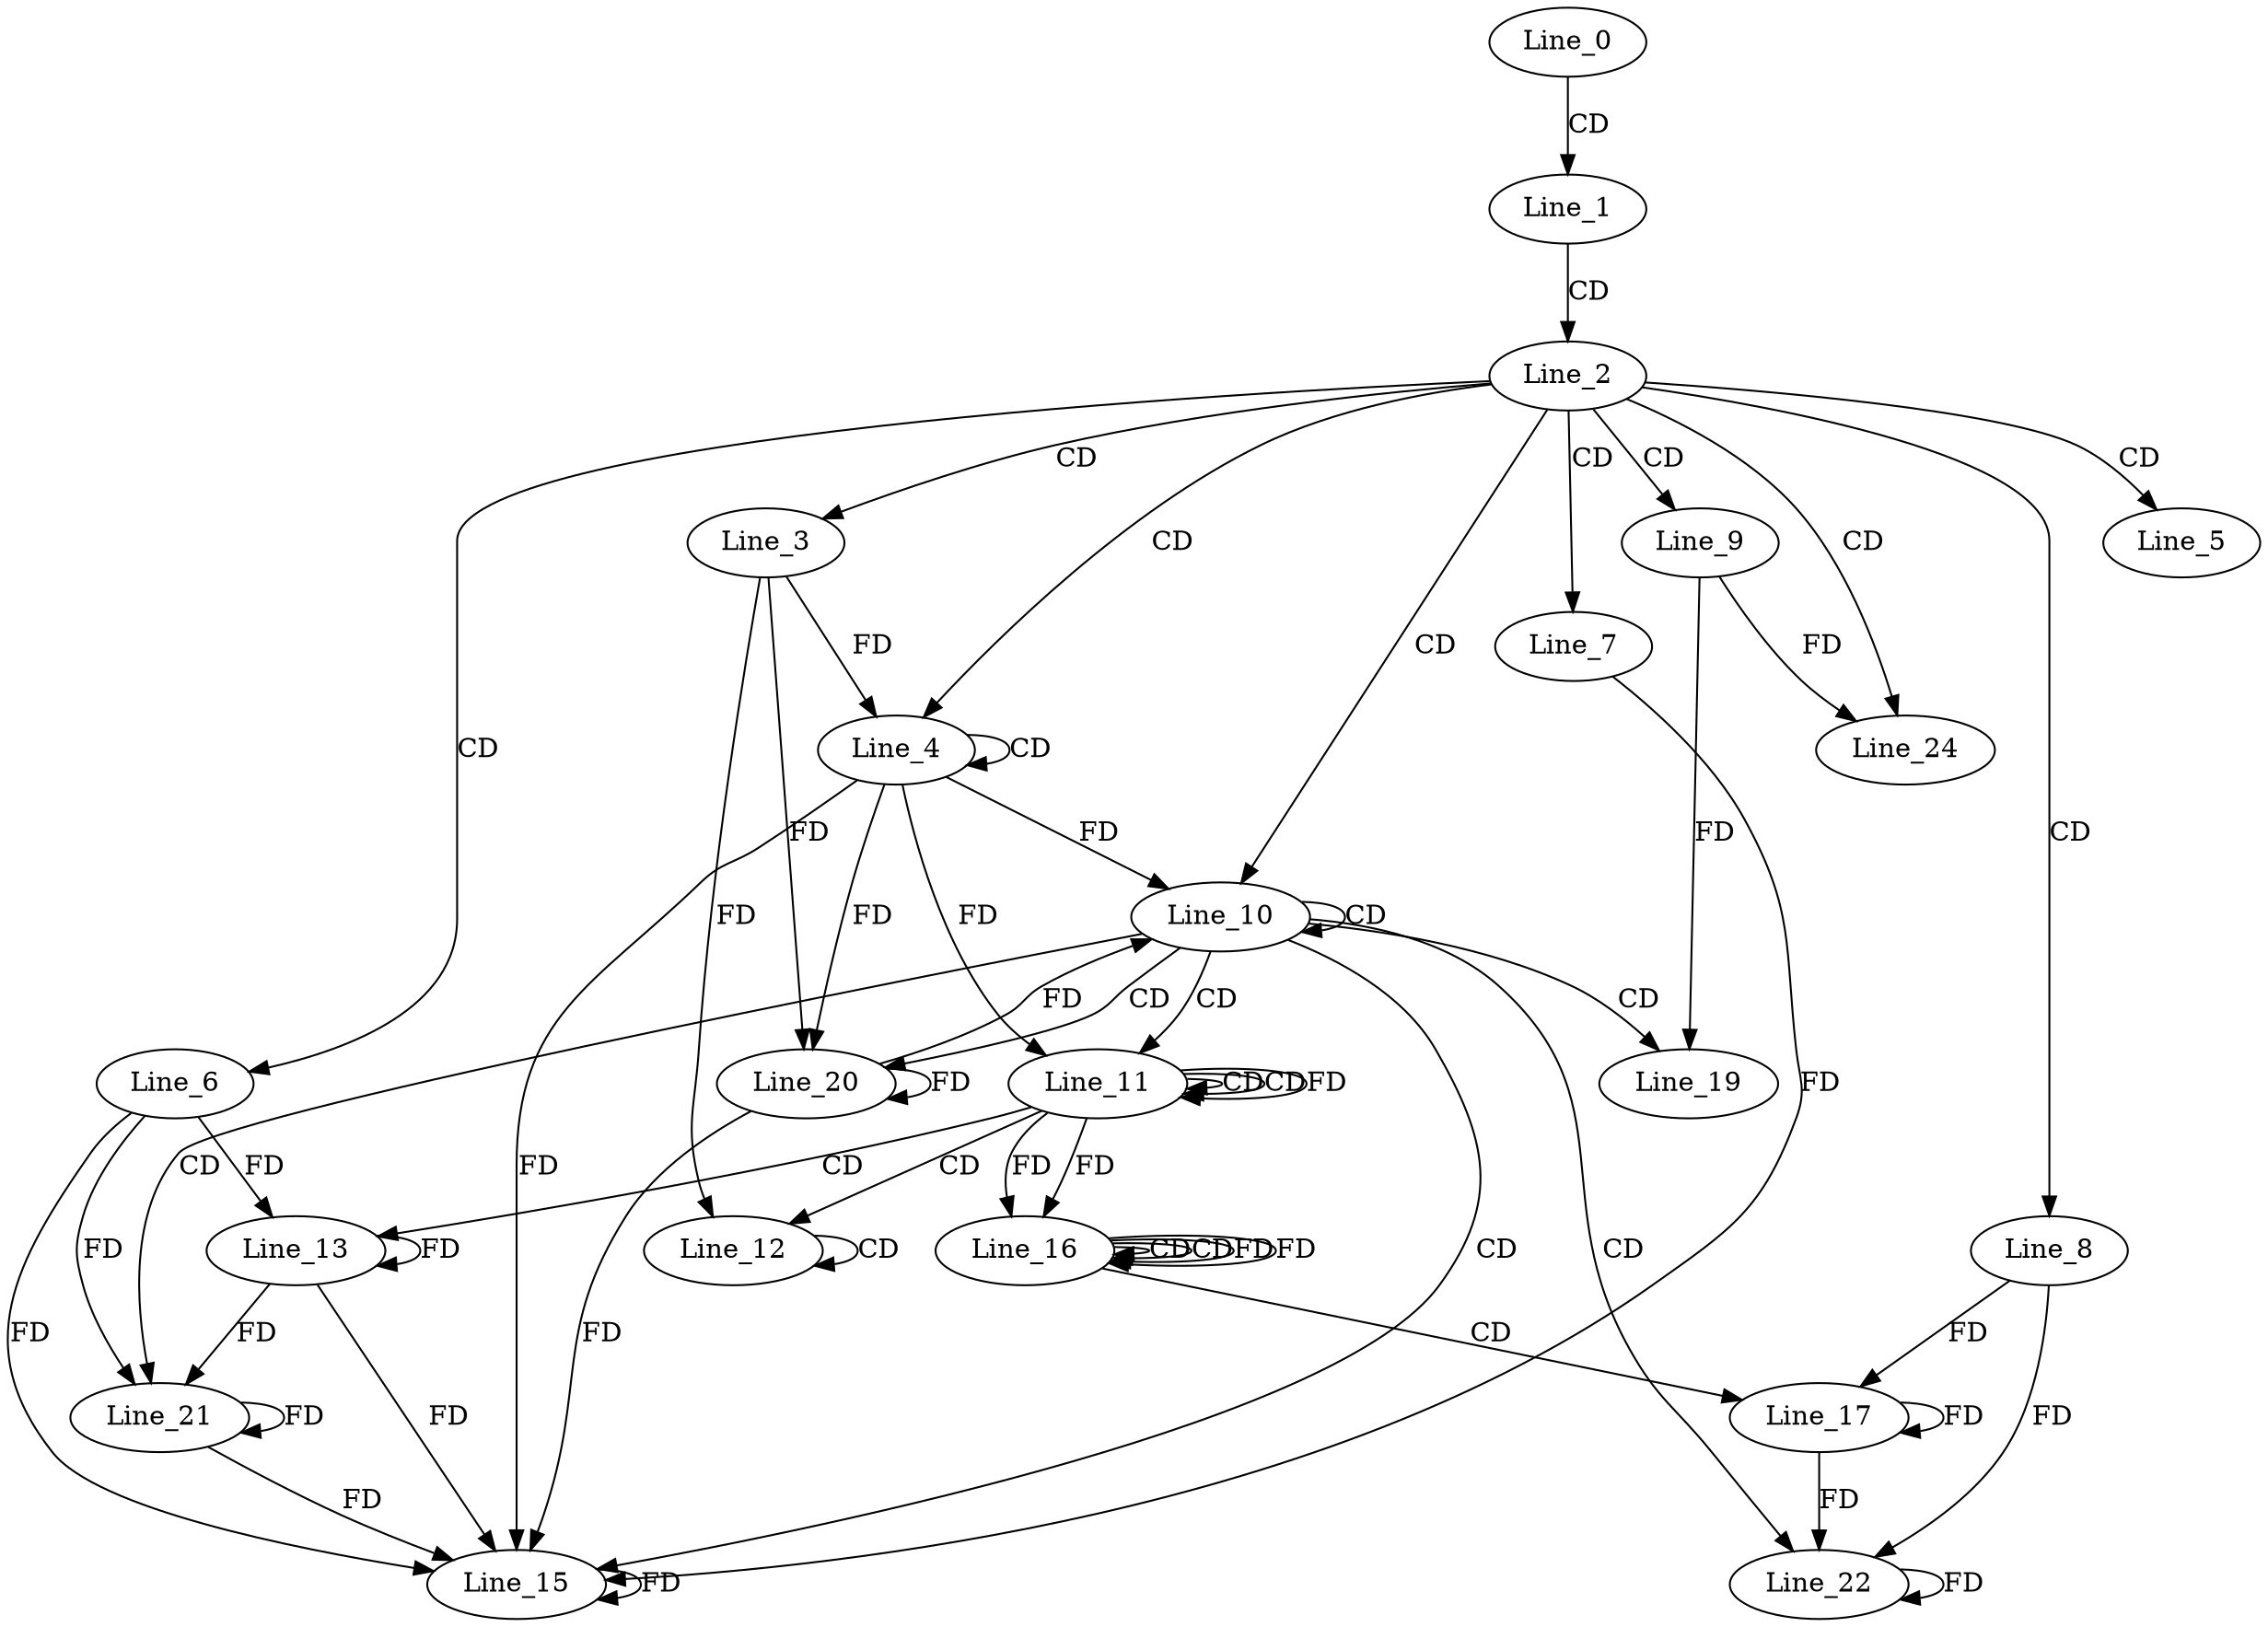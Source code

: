 digraph G {
  Line_0;
  Line_1;
  Line_2;
  Line_3;
  Line_4;
  Line_4;
  Line_5;
  Line_6;
  Line_7;
  Line_8;
  Line_9;
  Line_10;
  Line_11;
  Line_11;
  Line_11;
  Line_12;
  Line_12;
  Line_13;
  Line_15;
  Line_16;
  Line_16;
  Line_16;
  Line_17;
  Line_17;
  Line_19;
  Line_20;
  Line_20;
  Line_21;
  Line_22;
  Line_24;
  Line_24;
  Line_0 -> Line_1 [ label="CD" ];
  Line_1 -> Line_2 [ label="CD" ];
  Line_2 -> Line_3 [ label="CD" ];
  Line_2 -> Line_4 [ label="CD" ];
  Line_4 -> Line_4 [ label="CD" ];
  Line_3 -> Line_4 [ label="FD" ];
  Line_2 -> Line_5 [ label="CD" ];
  Line_2 -> Line_6 [ label="CD" ];
  Line_2 -> Line_7 [ label="CD" ];
  Line_2 -> Line_8 [ label="CD" ];
  Line_2 -> Line_9 [ label="CD" ];
  Line_2 -> Line_10 [ label="CD" ];
  Line_10 -> Line_10 [ label="CD" ];
  Line_4 -> Line_10 [ label="FD" ];
  Line_10 -> Line_11 [ label="CD" ];
  Line_11 -> Line_11 [ label="CD" ];
  Line_4 -> Line_11 [ label="FD" ];
  Line_11 -> Line_11 [ label="CD" ];
  Line_11 -> Line_11 [ label="FD" ];
  Line_11 -> Line_12 [ label="CD" ];
  Line_12 -> Line_12 [ label="CD" ];
  Line_3 -> Line_12 [ label="FD" ];
  Line_11 -> Line_13 [ label="CD" ];
  Line_13 -> Line_13 [ label="FD" ];
  Line_6 -> Line_13 [ label="FD" ];
  Line_10 -> Line_15 [ label="CD" ];
  Line_15 -> Line_15 [ label="FD" ];
  Line_7 -> Line_15 [ label="FD" ];
  Line_13 -> Line_15 [ label="FD" ];
  Line_6 -> Line_15 [ label="FD" ];
  Line_4 -> Line_15 [ label="FD" ];
  Line_16 -> Line_16 [ label="CD" ];
  Line_11 -> Line_16 [ label="FD" ];
  Line_16 -> Line_16 [ label="CD" ];
  Line_16 -> Line_16 [ label="FD" ];
  Line_11 -> Line_16 [ label="FD" ];
  Line_16 -> Line_17 [ label="CD" ];
  Line_17 -> Line_17 [ label="FD" ];
  Line_8 -> Line_17 [ label="FD" ];
  Line_10 -> Line_19 [ label="CD" ];
  Line_9 -> Line_19 [ label="FD" ];
  Line_10 -> Line_20 [ label="CD" ];
  Line_20 -> Line_20 [ label="FD" ];
  Line_4 -> Line_20 [ label="FD" ];
  Line_3 -> Line_20 [ label="FD" ];
  Line_10 -> Line_21 [ label="CD" ];
  Line_13 -> Line_21 [ label="FD" ];
  Line_21 -> Line_21 [ label="FD" ];
  Line_6 -> Line_21 [ label="FD" ];
  Line_10 -> Line_22 [ label="CD" ];
  Line_17 -> Line_22 [ label="FD" ];
  Line_22 -> Line_22 [ label="FD" ];
  Line_8 -> Line_22 [ label="FD" ];
  Line_2 -> Line_24 [ label="CD" ];
  Line_9 -> Line_24 [ label="FD" ];
  Line_20 -> Line_10 [ label="FD" ];
  Line_21 -> Line_15 [ label="FD" ];
  Line_20 -> Line_15 [ label="FD" ];
  Line_16 -> Line_16 [ label="FD" ];
}
